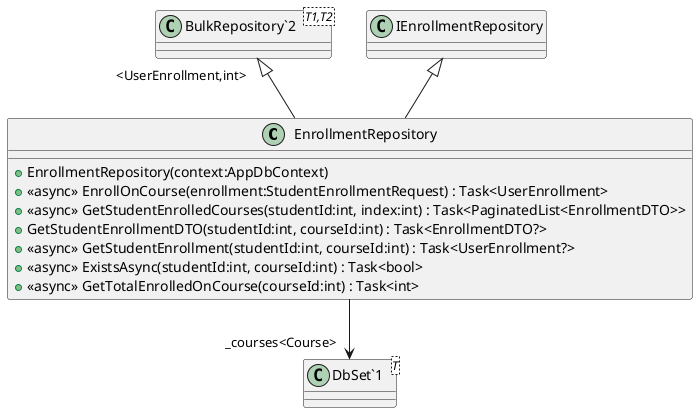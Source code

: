 @startuml
class EnrollmentRepository {
    + EnrollmentRepository(context:AppDbContext)
    + <<async>> EnrollOnCourse(enrollment:StudentEnrollmentRequest) : Task<UserEnrollment>
    + <<async>> GetStudentEnrolledCourses(studentId:int, index:int) : Task<PaginatedList<EnrollmentDTO>>
    + GetStudentEnrollmentDTO(studentId:int, courseId:int) : Task<EnrollmentDTO?>
    + <<async>> GetStudentEnrollment(studentId:int, courseId:int) : Task<UserEnrollment?>
    + <<async>> ExistsAsync(studentId:int, courseId:int) : Task<bool>
    + <<async>> GetTotalEnrolledOnCourse(courseId:int) : Task<int>
}
class "BulkRepository`2"<T1,T2> {
}
class "DbSet`1"<T> {
}
"BulkRepository`2" "<UserEnrollment,int>" <|-- EnrollmentRepository
IEnrollmentRepository <|-- EnrollmentRepository
EnrollmentRepository --> "_courses<Course>" "DbSet`1"
@enduml
